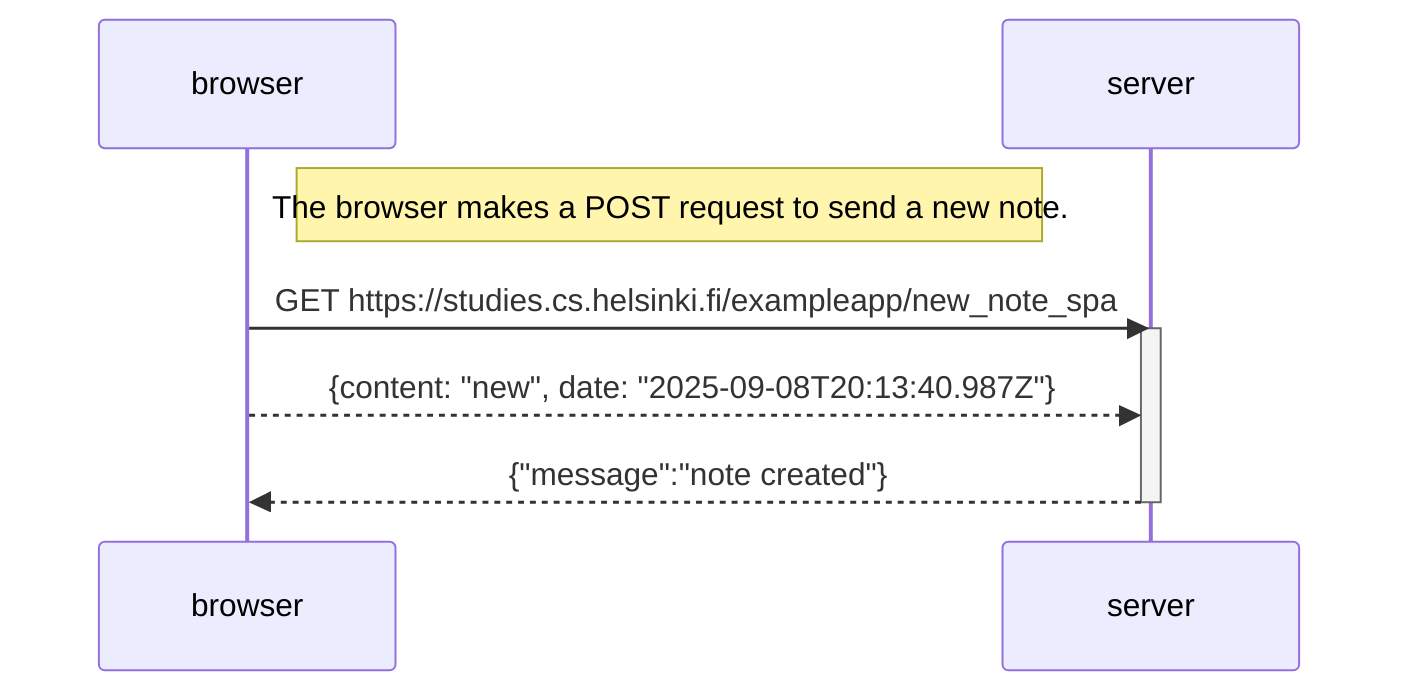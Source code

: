 sequenceDiagram
    participant browser
    participant server
    Note right of browser: The browser makes a POST request to send a new note.

    browser->>server: GET https://studies.cs.helsinki.fi/exampleapp/new_note_spa
    activate server
    browser-->>server: {content: "new", date: "2025-09-08T20:13:40.987Z"}
    server-->>browser: {"message":"note created"}

    deactivate server